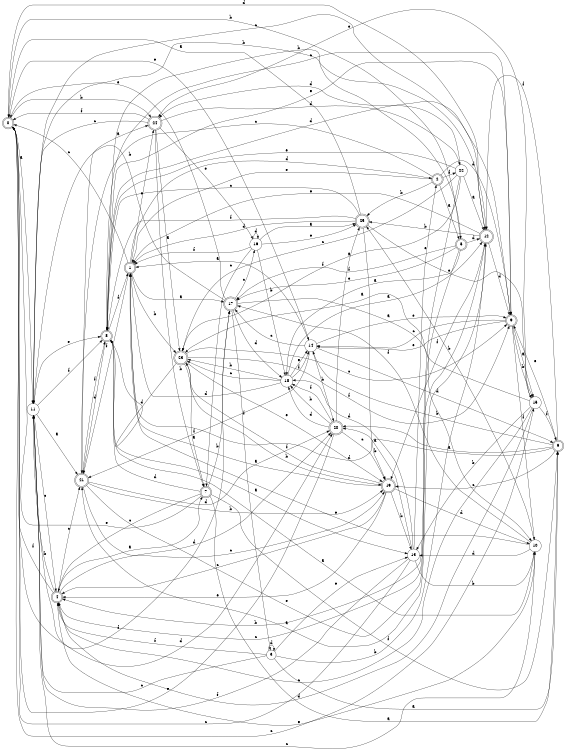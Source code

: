 digraph n21_5 {
__start0 [label="" shape="none"];

rankdir=LR;
size="8,5";

s0 [style="rounded,filled", color="black", fillcolor="white" shape="doublecircle", label="0"];
s1 [style="rounded,filled", color="black", fillcolor="white" shape="doublecircle", label="1"];
s2 [style="rounded,filled", color="black", fillcolor="white" shape="doublecircle", label="2"];
s3 [style="filled", color="black", fillcolor="white" shape="circle", label="3"];
s4 [style="rounded,filled", color="black", fillcolor="white" shape="doublecircle", label="4"];
s5 [style="rounded,filled", color="black", fillcolor="white" shape="doublecircle", label="5"];
s6 [style="rounded,filled", color="black", fillcolor="white" shape="doublecircle", label="6"];
s7 [style="rounded,filled", color="black", fillcolor="white" shape="doublecircle", label="7"];
s8 [style="rounded,filled", color="black", fillcolor="white" shape="doublecircle", label="8"];
s9 [style="rounded,filled", color="black", fillcolor="white" shape="doublecircle", label="9"];
s10 [style="filled", color="black", fillcolor="white" shape="circle", label="10"];
s11 [style="filled", color="black", fillcolor="white" shape="circle", label="11"];
s12 [style="rounded,filled", color="black", fillcolor="white" shape="doublecircle", label="12"];
s13 [style="filled", color="black", fillcolor="white" shape="circle", label="13"];
s14 [style="filled", color="black", fillcolor="white" shape="circle", label="14"];
s15 [style="filled", color="black", fillcolor="white" shape="circle", label="15"];
s16 [style="filled", color="black", fillcolor="white" shape="circle", label="16"];
s17 [style="rounded,filled", color="black", fillcolor="white" shape="doublecircle", label="17"];
s18 [style="filled", color="black", fillcolor="white" shape="circle", label="18"];
s19 [style="rounded,filled", color="black", fillcolor="white" shape="doublecircle", label="19"];
s20 [style="rounded,filled", color="black", fillcolor="white" shape="doublecircle", label="20"];
s21 [style="rounded,filled", color="black", fillcolor="white" shape="doublecircle", label="21"];
s22 [style="filled", color="black", fillcolor="white" shape="circle", label="22"];
s23 [style="rounded,filled", color="black", fillcolor="white" shape="doublecircle", label="23"];
s24 [style="rounded,filled", color="black", fillcolor="white" shape="doublecircle", label="24"];
s25 [style="rounded,filled", color="black", fillcolor="white" shape="doublecircle", label="25"];
s0 -> s11 [label="a"];
s0 -> s24 [label="b"];
s0 -> s15 [label="c"];
s0 -> s12 [label="d"];
s0 -> s14 [label="e"];
s0 -> s17 [label="f"];
s1 -> s17 [label="a"];
s1 -> s23 [label="b"];
s1 -> s0 [label="c"];
s1 -> s2 [label="d"];
s1 -> s24 [label="e"];
s1 -> s21 [label="f"];
s2 -> s5 [label="a"];
s2 -> s25 [label="b"];
s2 -> s21 [label="c"];
s2 -> s9 [label="d"];
s2 -> s1 [label="e"];
s2 -> s22 [label="f"];
s3 -> s6 [label="a"];
s3 -> s12 [label="b"];
s3 -> s11 [label="c"];
s3 -> s3 [label="d"];
s3 -> s13 [label="e"];
s3 -> s4 [label="f"];
s4 -> s7 [label="a"];
s4 -> s11 [label="b"];
s4 -> s21 [label="c"];
s4 -> s20 [label="d"];
s4 -> s10 [label="e"];
s4 -> s0 [label="f"];
s5 -> s18 [label="a"];
s5 -> s0 [label="b"];
s5 -> s4 [label="c"];
s5 -> s12 [label="d"];
s5 -> s17 [label="e"];
s5 -> s17 [label="f"];
s6 -> s20 [label="a"];
s6 -> s14 [label="b"];
s6 -> s19 [label="c"];
s6 -> s1 [label="d"];
s6 -> s9 [label="e"];
s6 -> s12 [label="f"];
s7 -> s6 [label="a"];
s7 -> s17 [label="b"];
s7 -> s4 [label="c"];
s7 -> s8 [label="d"];
s7 -> s0 [label="e"];
s7 -> s6 [label="f"];
s8 -> s13 [label="a"];
s8 -> s12 [label="b"];
s8 -> s9 [label="c"];
s8 -> s21 [label="d"];
s8 -> s9 [label="e"];
s8 -> s1 [label="f"];
s9 -> s15 [label="a"];
s9 -> s15 [label="b"];
s9 -> s14 [label="c"];
s9 -> s8 [label="d"];
s9 -> s14 [label="e"];
s9 -> s10 [label="f"];
s10 -> s8 [label="a"];
s10 -> s25 [label="b"];
s10 -> s11 [label="c"];
s10 -> s13 [label="d"];
s10 -> s1 [label="e"];
s10 -> s17 [label="f"];
s11 -> s21 [label="a"];
s11 -> s5 [label="b"];
s11 -> s4 [label="c"];
s11 -> s20 [label="d"];
s11 -> s8 [label="e"];
s11 -> s8 [label="f"];
s12 -> s21 [label="a"];
s12 -> s25 [label="b"];
s12 -> s11 [label="c"];
s12 -> s9 [label="d"];
s12 -> s1 [label="e"];
s12 -> s19 [label="f"];
s13 -> s20 [label="a"];
s13 -> s10 [label="b"];
s13 -> s0 [label="c"];
s13 -> s18 [label="d"];
s13 -> s2 [label="e"];
s13 -> s11 [label="f"];
s14 -> s1 [label="a"];
s14 -> s20 [label="b"];
s14 -> s17 [label="c"];
s14 -> s6 [label="d"];
s14 -> s9 [label="e"];
s14 -> s21 [label="f"];
s15 -> s23 [label="a"];
s15 -> s13 [label="b"];
s15 -> s4 [label="c"];
s15 -> s4 [label="d"];
s15 -> s24 [label="e"];
s15 -> s6 [label="f"];
s16 -> s25 [label="a"];
s16 -> s18 [label="b"];
s16 -> s7 [label="c"];
s16 -> s16 [label="d"];
s16 -> s25 [label="e"];
s16 -> s1 [label="f"];
s17 -> s10 [label="a"];
s17 -> s11 [label="b"];
s17 -> s16 [label="c"];
s17 -> s18 [label="d"];
s17 -> s0 [label="e"];
s17 -> s3 [label="f"];
s18 -> s12 [label="a"];
s18 -> s23 [label="b"];
s18 -> s23 [label="c"];
s18 -> s1 [label="d"];
s18 -> s14 [label="e"];
s18 -> s14 [label="f"];
s19 -> s1 [label="a"];
s19 -> s13 [label="b"];
s19 -> s4 [label="c"];
s19 -> s10 [label="d"];
s19 -> s4 [label="e"];
s19 -> s23 [label="f"];
s20 -> s25 [label="a"];
s20 -> s18 [label="b"];
s20 -> s19 [label="c"];
s20 -> s18 [label="d"];
s20 -> s0 [label="e"];
s20 -> s18 [label="f"];
s21 -> s24 [label="a"];
s21 -> s19 [label="b"];
s21 -> s19 [label="c"];
s21 -> s20 [label="d"];
s21 -> s12 [label="e"];
s21 -> s8 [label="f"];
s22 -> s12 [label="a"];
s22 -> s4 [label="b"];
s22 -> s23 [label="c"];
s22 -> s24 [label="d"];
s22 -> s8 [label="e"];
s22 -> s23 [label="f"];
s23 -> s7 [label="a"];
s23 -> s19 [label="b"];
s23 -> s9 [label="c"];
s23 -> s8 [label="d"];
s23 -> s19 [label="e"];
s23 -> s9 [label="f"];
s24 -> s23 [label="a"];
s24 -> s7 [label="b"];
s24 -> s11 [label="c"];
s24 -> s22 [label="d"];
s24 -> s16 [label="e"];
s24 -> s0 [label="f"];
s25 -> s0 [label="a"];
s25 -> s19 [label="b"];
s25 -> s8 [label="c"];
s25 -> s1 [label="d"];
s25 -> s15 [label="e"];
s25 -> s8 [label="f"];

}